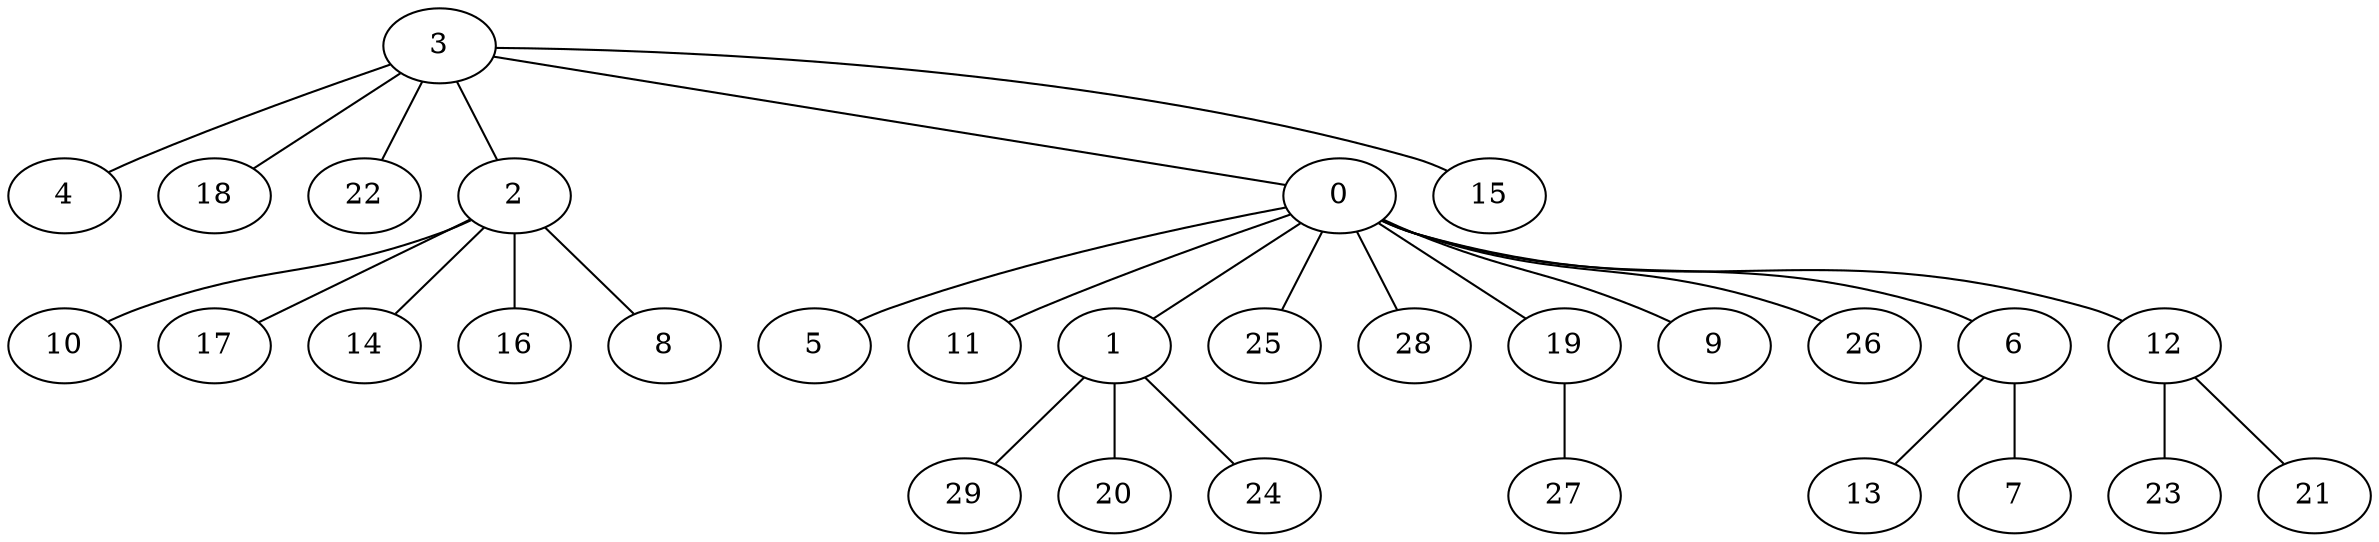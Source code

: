 graph G {
"5";
"4";
"10";
"29";
"11";
"18";
"1";
"27";
"22";
"23";
"25";
"28";
"21";
"19";
"2";
"9";
"13";
"7";
"17";
"26";
"6";
"20";
"24";
"3";
"14";
"16";
"8";
"0";
"15";
"12";
    "1" -- "29";
    "0" -- "28";
    "1" -- "24";
    "3" -- "18";
    "2" -- "14";
    "0" -- "5";
    "2" -- "17";
    "0" -- "12";
    "2" -- "8";
    "0" -- "9";
    "3" -- "0";
    "12" -- "21";
    "6" -- "7";
    "0" -- "19";
    "2" -- "16";
    "19" -- "27";
    "6" -- "13";
    "2" -- "10";
    "1" -- "20";
    "0" -- "11";
    "0" -- "26";
    "0" -- "6";
    "3" -- "15";
    "3" -- "22";
    "0" -- "1";
    "12" -- "23";
    "3" -- "2";
    "0" -- "25";
    "3" -- "4";
}
